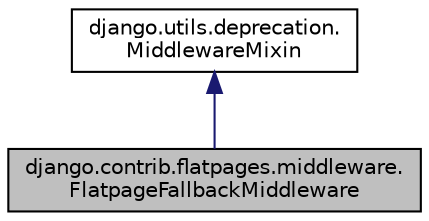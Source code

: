 digraph "django.contrib.flatpages.middleware.FlatpageFallbackMiddleware"
{
 // LATEX_PDF_SIZE
  edge [fontname="Helvetica",fontsize="10",labelfontname="Helvetica",labelfontsize="10"];
  node [fontname="Helvetica",fontsize="10",shape=record];
  Node1 [label="django.contrib.flatpages.middleware.\lFlatpageFallbackMiddleware",height=0.2,width=0.4,color="black", fillcolor="grey75", style="filled", fontcolor="black",tooltip=" "];
  Node2 -> Node1 [dir="back",color="midnightblue",fontsize="10",style="solid",fontname="Helvetica"];
  Node2 [label="django.utils.deprecation.\lMiddlewareMixin",height=0.2,width=0.4,color="black", fillcolor="white", style="filled",URL="$classdjango_1_1utils_1_1deprecation_1_1_middleware_mixin.html",tooltip=" "];
}

